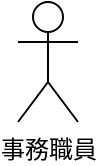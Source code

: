 <mxfile>
    <diagram id="Lk7X-A6lcGk3CMWkIHnM" name="ページ1">
        <mxGraphModel dx="1499" dy="405" grid="1" gridSize="10" guides="1" tooltips="1" connect="1" arrows="1" fold="1" page="1" pageScale="1" pageWidth="827" pageHeight="1169" math="0" shadow="0">
            <root>
                <mxCell id="0"/>
                <mxCell id="1" parent="0"/>
                <mxCell id="2" value="事務職員" style="shape=umlActor;verticalLabelPosition=bottom;verticalAlign=top;html=1;" vertex="1" parent="1">
                    <mxGeometry x="-630" y="190" width="30" height="60" as="geometry"/>
                </mxCell>
            </root>
        </mxGraphModel>
    </diagram>
</mxfile>